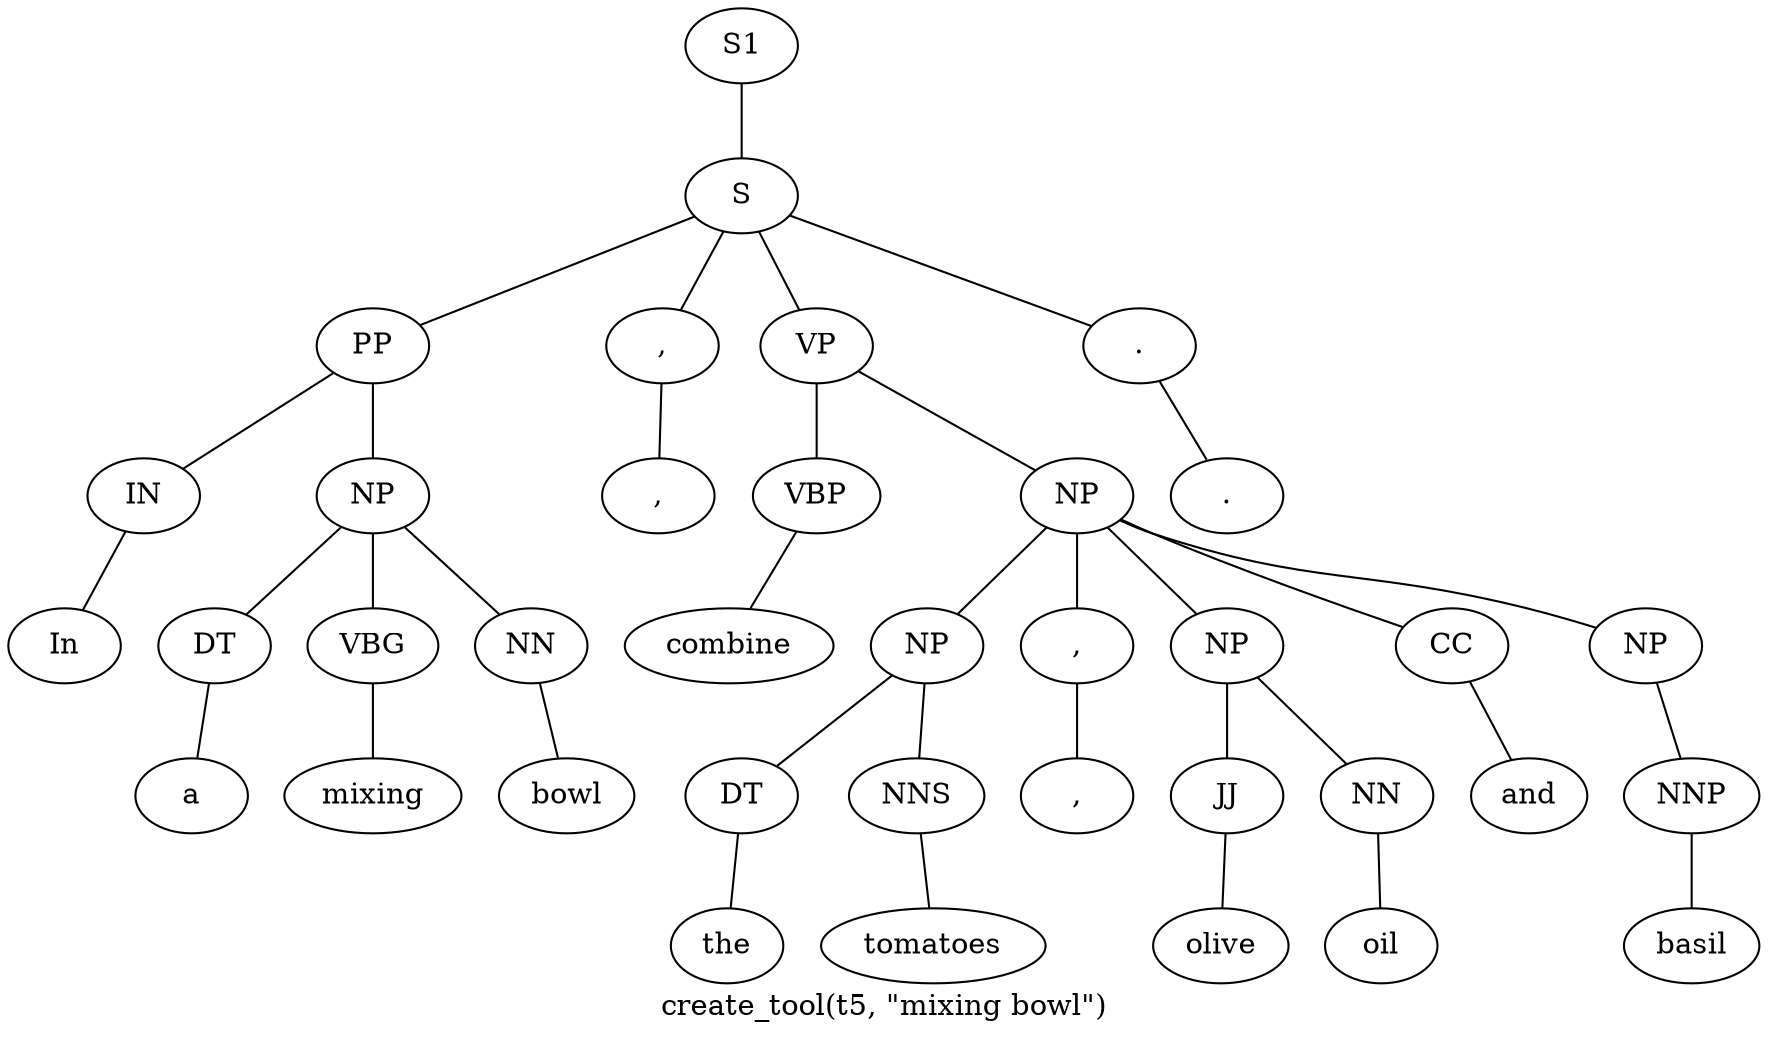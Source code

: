 graph SyntaxGraph {
	label = "create_tool(t5, \"mixing bowl\")";
	Node0 [label="S1"];
	Node1 [label="S"];
	Node2 [label="PP"];
	Node3 [label="IN"];
	Node4 [label="In"];
	Node5 [label="NP"];
	Node6 [label="DT"];
	Node7 [label="a"];
	Node8 [label="VBG"];
	Node9 [label="mixing"];
	Node10 [label="NN"];
	Node11 [label="bowl"];
	Node12 [label=","];
	Node13 [label=","];
	Node14 [label="VP"];
	Node15 [label="VBP"];
	Node16 [label="combine"];
	Node17 [label="NP"];
	Node18 [label="NP"];
	Node19 [label="DT"];
	Node20 [label="the"];
	Node21 [label="NNS"];
	Node22 [label="tomatoes"];
	Node23 [label=","];
	Node24 [label=","];
	Node25 [label="NP"];
	Node26 [label="JJ"];
	Node27 [label="olive"];
	Node28 [label="NN"];
	Node29 [label="oil"];
	Node30 [label="CC"];
	Node31 [label="and"];
	Node32 [label="NP"];
	Node33 [label="NNP"];
	Node34 [label="basil"];
	Node35 [label="."];
	Node36 [label="."];

	Node0 -- Node1;
	Node1 -- Node2;
	Node1 -- Node12;
	Node1 -- Node14;
	Node1 -- Node35;
	Node2 -- Node3;
	Node2 -- Node5;
	Node3 -- Node4;
	Node5 -- Node6;
	Node5 -- Node8;
	Node5 -- Node10;
	Node6 -- Node7;
	Node8 -- Node9;
	Node10 -- Node11;
	Node12 -- Node13;
	Node14 -- Node15;
	Node14 -- Node17;
	Node15 -- Node16;
	Node17 -- Node18;
	Node17 -- Node23;
	Node17 -- Node25;
	Node17 -- Node30;
	Node17 -- Node32;
	Node18 -- Node19;
	Node18 -- Node21;
	Node19 -- Node20;
	Node21 -- Node22;
	Node23 -- Node24;
	Node25 -- Node26;
	Node25 -- Node28;
	Node26 -- Node27;
	Node28 -- Node29;
	Node30 -- Node31;
	Node32 -- Node33;
	Node33 -- Node34;
	Node35 -- Node36;
}